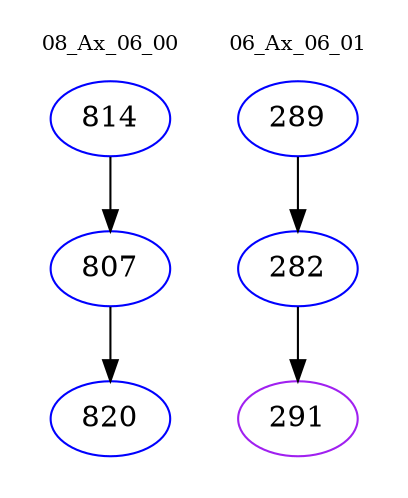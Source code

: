 digraph{
subgraph cluster_0 {
color = white
label = "08_Ax_06_00";
fontsize=10;
T0_814 [label="814", color="blue"]
T0_814 -> T0_807 [color="black"]
T0_807 [label="807", color="blue"]
T0_807 -> T0_820 [color="black"]
T0_820 [label="820", color="blue"]
}
subgraph cluster_1 {
color = white
label = "06_Ax_06_01";
fontsize=10;
T1_289 [label="289", color="blue"]
T1_289 -> T1_282 [color="black"]
T1_282 [label="282", color="blue"]
T1_282 -> T1_291 [color="black"]
T1_291 [label="291", color="purple"]
}
}
